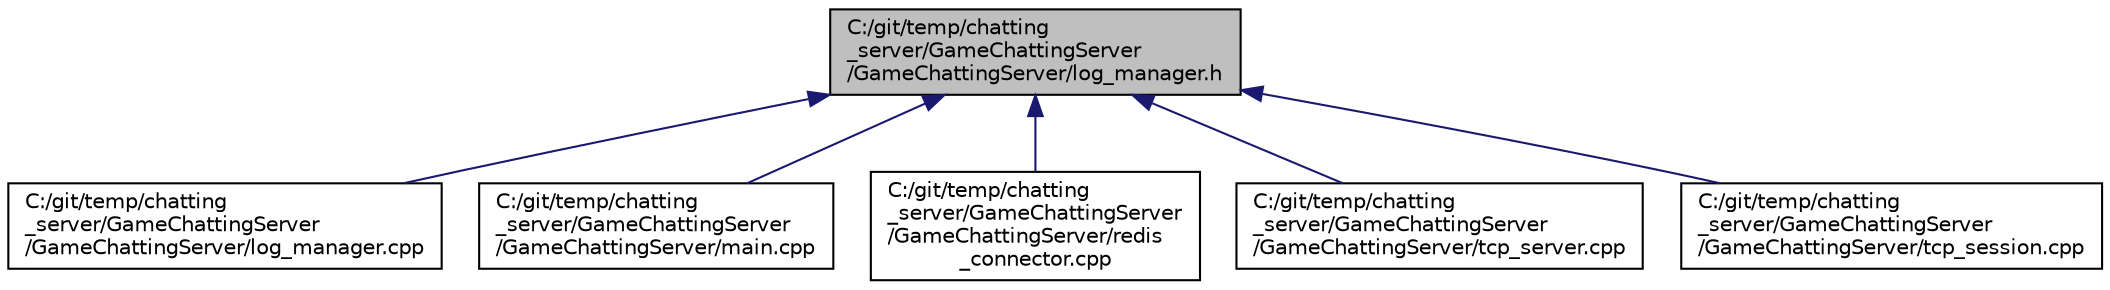 digraph "C:/git/temp/chatting_server/GameChattingServer/GameChattingServer/log_manager.h"
{
  edge [fontname="Helvetica",fontsize="10",labelfontname="Helvetica",labelfontsize="10"];
  node [fontname="Helvetica",fontsize="10",shape=record];
  Node41 [label="C:/git/temp/chatting\l_server/GameChattingServer\l/GameChattingServer/log_manager.h",height=0.2,width=0.4,color="black", fillcolor="grey75", style="filled", fontcolor="black"];
  Node41 -> Node42 [dir="back",color="midnightblue",fontsize="10",style="solid",fontname="Helvetica"];
  Node42 [label="C:/git/temp/chatting\l_server/GameChattingServer\l/GameChattingServer/log_manager.cpp",height=0.2,width=0.4,color="black", fillcolor="white", style="filled",URL="$log__manager_8cpp.html"];
  Node41 -> Node43 [dir="back",color="midnightblue",fontsize="10",style="solid",fontname="Helvetica"];
  Node43 [label="C:/git/temp/chatting\l_server/GameChattingServer\l/GameChattingServer/main.cpp",height=0.2,width=0.4,color="black", fillcolor="white", style="filled",URL="$main_8cpp.html"];
  Node41 -> Node44 [dir="back",color="midnightblue",fontsize="10",style="solid",fontname="Helvetica"];
  Node44 [label="C:/git/temp/chatting\l_server/GameChattingServer\l/GameChattingServer/redis\l_connector.cpp",height=0.2,width=0.4,color="black", fillcolor="white", style="filled",URL="$redis__connector_8cpp.html"];
  Node41 -> Node45 [dir="back",color="midnightblue",fontsize="10",style="solid",fontname="Helvetica"];
  Node45 [label="C:/git/temp/chatting\l_server/GameChattingServer\l/GameChattingServer/tcp_server.cpp",height=0.2,width=0.4,color="black", fillcolor="white", style="filled",URL="$tcp__server_8cpp.html"];
  Node41 -> Node46 [dir="back",color="midnightblue",fontsize="10",style="solid",fontname="Helvetica"];
  Node46 [label="C:/git/temp/chatting\l_server/GameChattingServer\l/GameChattingServer/tcp_session.cpp",height=0.2,width=0.4,color="black", fillcolor="white", style="filled",URL="$tcp__session_8cpp.html"];
}
